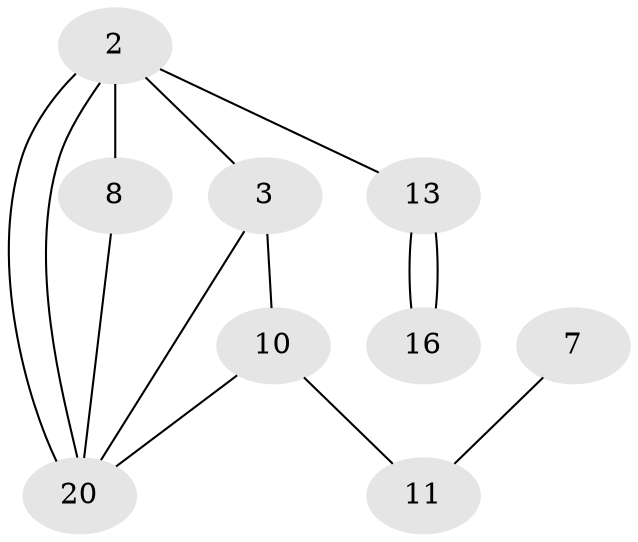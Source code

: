 // Generated by graph-tools (version 1.1) at 2025/46/02/15/25 05:46:28]
// undirected, 9 vertices, 13 edges
graph export_dot {
graph [start="1"]
  node [color=gray90,style=filled];
  2 [super="+1+4+5+15"];
  3 [super="+1+6"];
  7 [super="+6+9+19"];
  8 [super="+17"];
  10 [super="+14+18"];
  11 [super="+12"];
  13;
  16 [super="+17"];
  20;
  2 -- 3;
  2 -- 8;
  2 -- 13;
  2 -- 20;
  2 -- 20;
  3 -- 10;
  3 -- 20;
  7 -- 11;
  8 -- 20;
  10 -- 11;
  10 -- 20;
  13 -- 16;
  13 -- 16;
}
